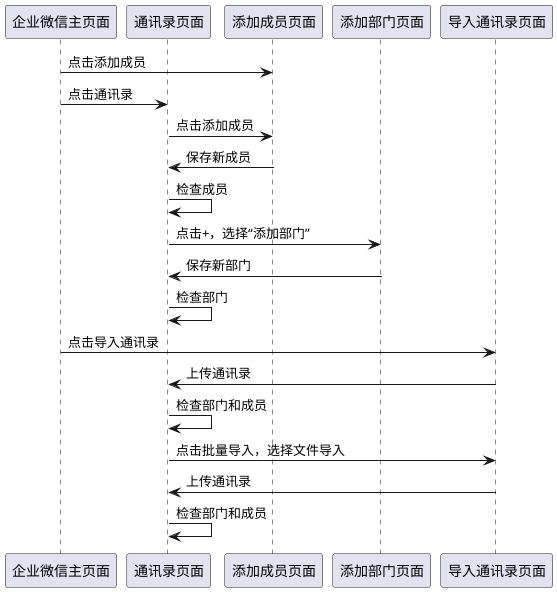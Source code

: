 @startuml
'https://plantuml.com/state-diagram
participant 企业微信主页面 as main

participant 通讯录页面 as contact

participant 添加成员页面 as add_member

participant 添加部门页面 as add_department

participant 导入通讯录页面 as import_contact

main ->add_member:点击添加成员

main ->contact:点击通讯录

contact ->add_member:点击添加成员

add_member ->contact:保存新成员

contact ->contact:检查成员

contact ->add_department:点击+，选择“添加部门”

add_department -> contact:保存新部门

contact ->contact:检查部门

main -> import_contact:点击导入通讯录

import_contact ->contact:上传通讯录

contact ->contact:检查部门和成员

contact ->import_contact:点击批量导入，选择文件导入

import_contact ->contact:上传通讯录

contact ->contact:检查部门和成员

@enduml
